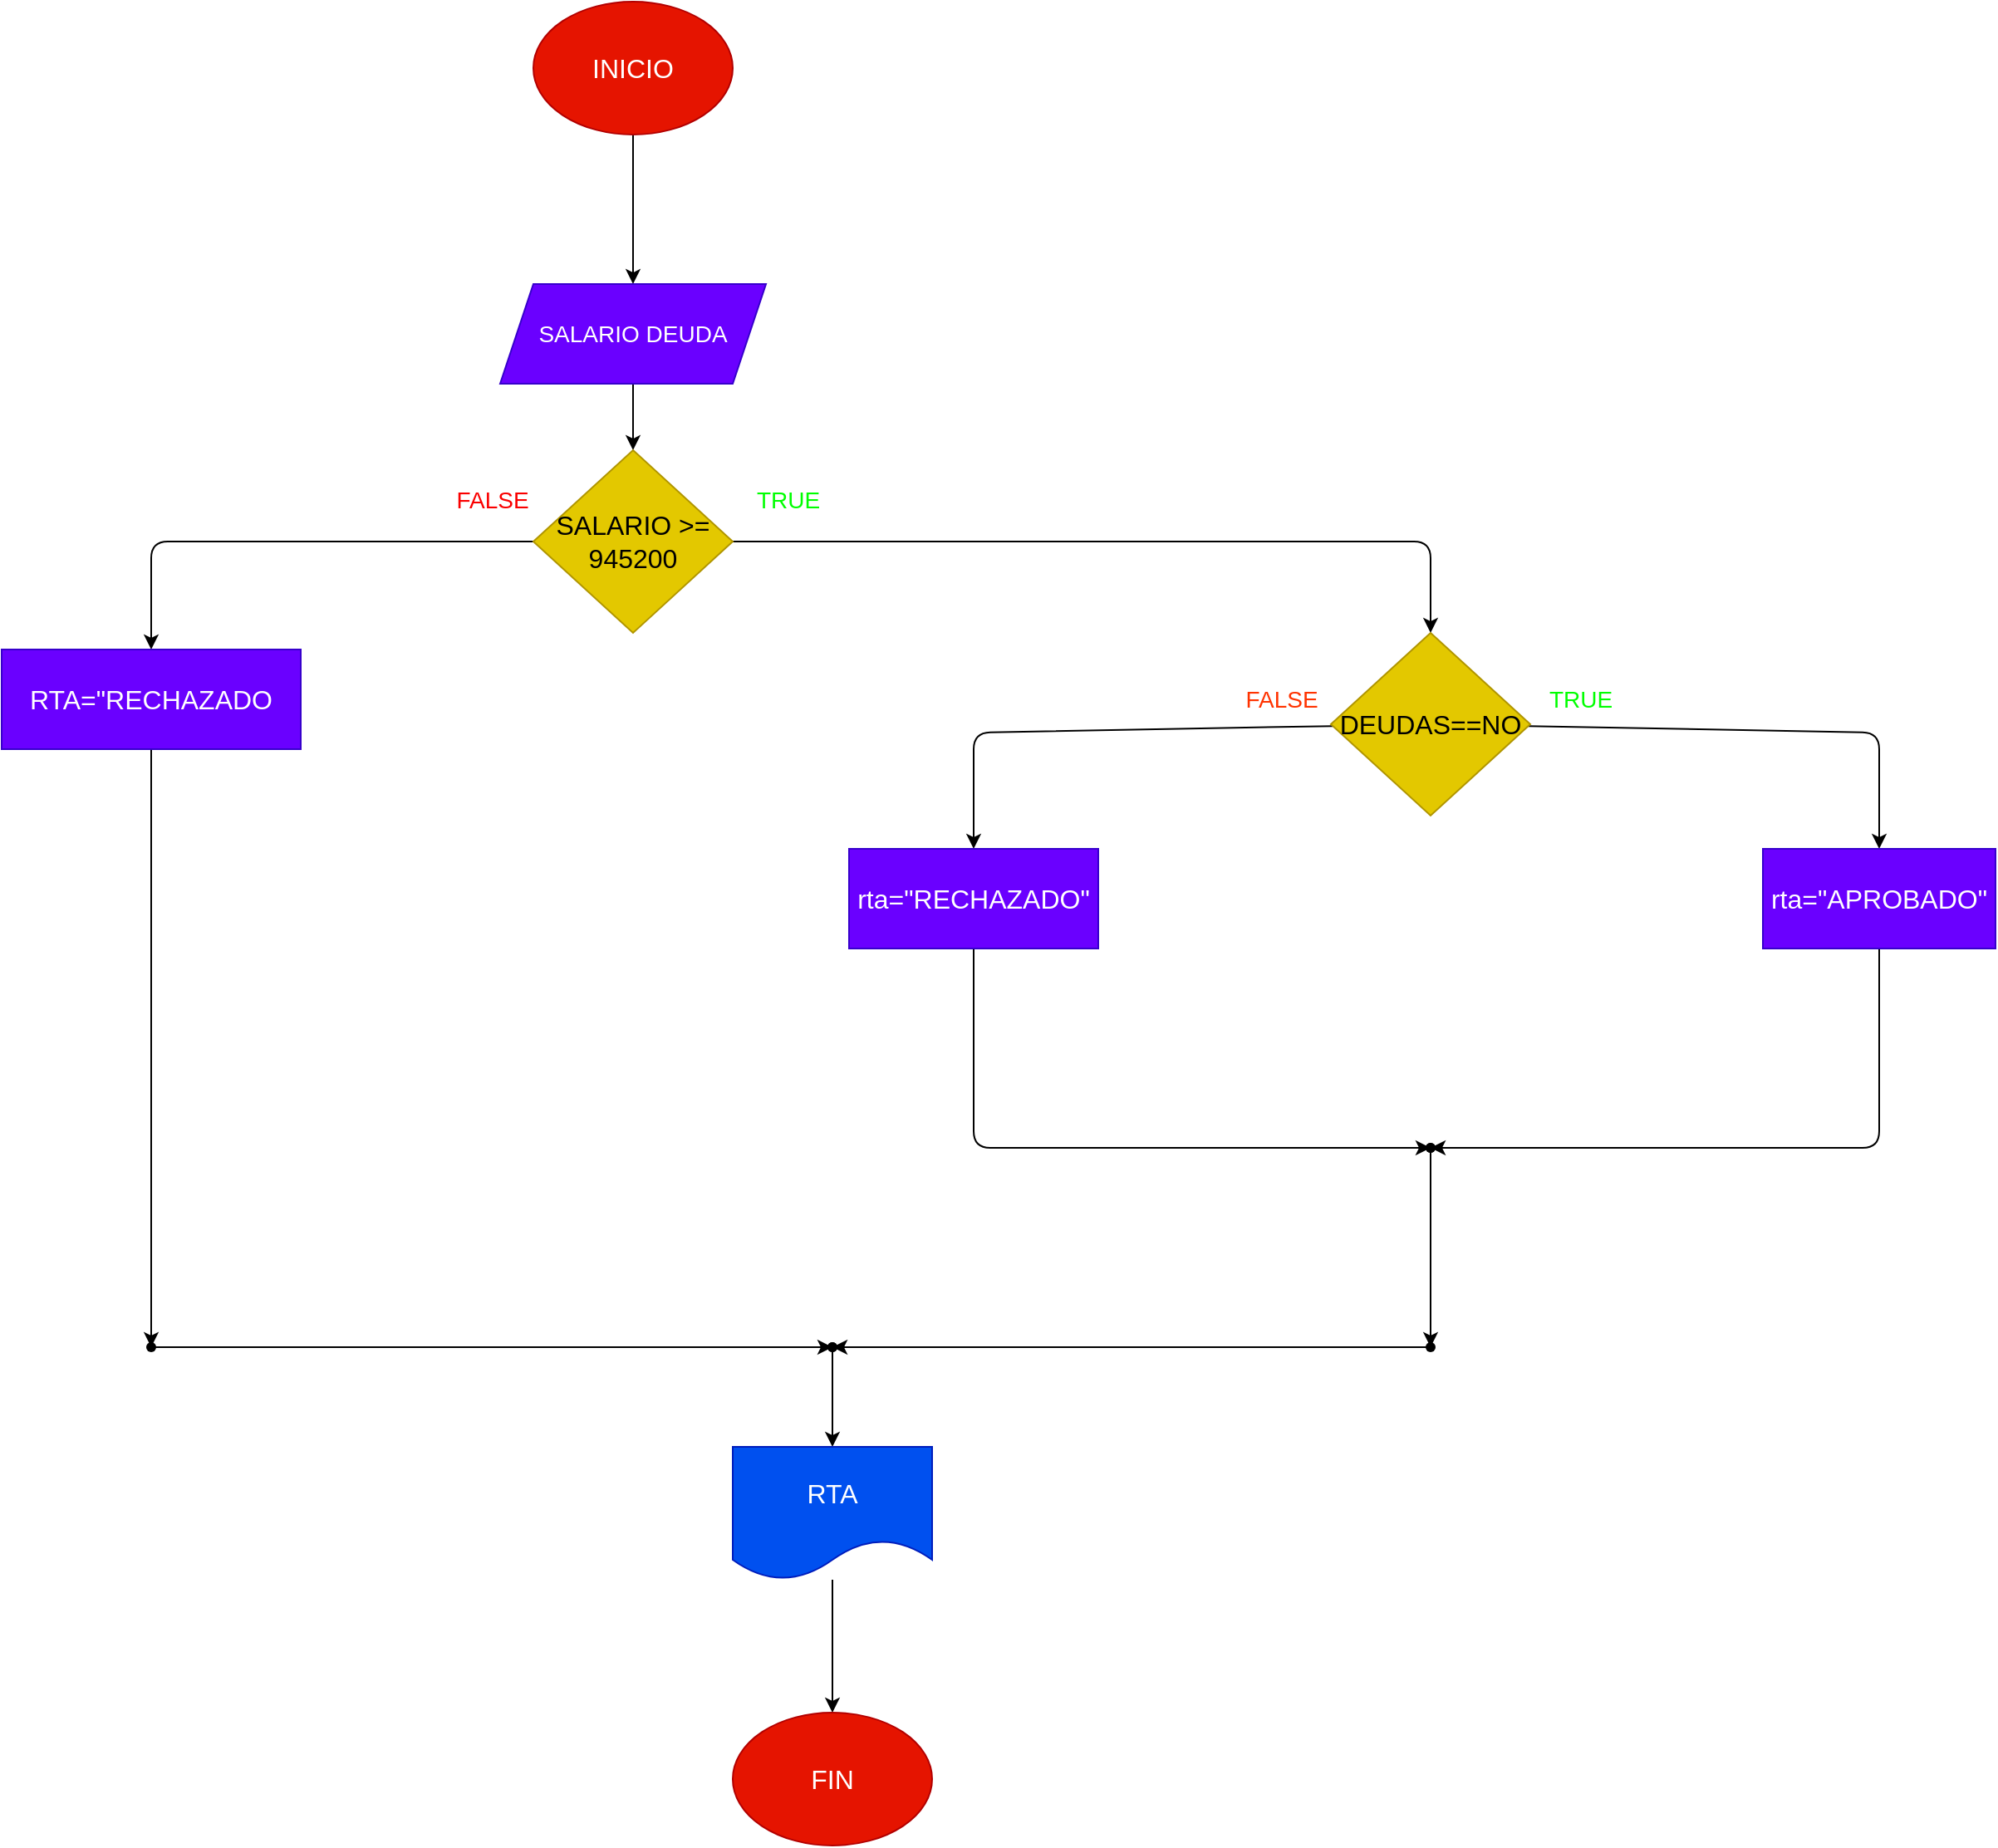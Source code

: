 <mxfile>
    <diagram id="uyj9YobtWrsO_udXoOMQ" name="Página-1">
        <mxGraphModel dx="1606" dy="542" grid="1" gridSize="10" guides="1" tooltips="1" connect="1" arrows="1" fold="1" page="1" pageScale="1" pageWidth="827" pageHeight="1169" math="0" shadow="0">
            <root>
                <mxCell id="0"/>
                <mxCell id="1" parent="0"/>
                <mxCell id="4" value="" style="edgeStyle=none;html=1;fontSize=18;" parent="1" source="2" target="3" edge="1">
                    <mxGeometry relative="1" as="geometry"/>
                </mxCell>
                <mxCell id="2" value="&lt;font size=&quot;3&quot;&gt;INICIO&lt;/font&gt;" style="ellipse;whiteSpace=wrap;html=1;fillColor=#e51400;fontColor=#ffffff;strokeColor=#B20000;" parent="1" vertex="1">
                    <mxGeometry x="260" y="30" width="120" height="80" as="geometry"/>
                </mxCell>
                <mxCell id="6" value="" style="edgeStyle=none;html=1;fontSize=14;" parent="1" source="3" target="5" edge="1">
                    <mxGeometry relative="1" as="geometry"/>
                </mxCell>
                <mxCell id="3" value="&lt;font style=&quot;font-size: 14px;&quot;&gt;SALARIO DEUDA&lt;/font&gt;" style="shape=parallelogram;perimeter=parallelogramPerimeter;whiteSpace=wrap;html=1;fixedSize=1;fillColor=#6a00ff;fontColor=#ffffff;strokeColor=#3700CC;" parent="1" vertex="1">
                    <mxGeometry x="240" y="200" width="160" height="60" as="geometry"/>
                </mxCell>
                <mxCell id="10" value="" style="edgeStyle=none;html=1;fontSize=14;" parent="1" source="5" target="9" edge="1">
                    <mxGeometry relative="1" as="geometry">
                        <Array as="points">
                            <mxPoint x="800" y="355"/>
                        </Array>
                    </mxGeometry>
                </mxCell>
                <mxCell id="23" value="" style="edgeStyle=none;html=1;fontSize=14;" parent="1" source="5" target="22" edge="1">
                    <mxGeometry relative="1" as="geometry">
                        <Array as="points">
                            <mxPoint x="30" y="355"/>
                        </Array>
                    </mxGeometry>
                </mxCell>
                <mxCell id="5" value="&lt;font size=&quot;3&quot;&gt;SALARIO &amp;gt;=&lt;br&gt;945200&lt;br&gt;&lt;/font&gt;" style="rhombus;whiteSpace=wrap;html=1;fillColor=#e3c800;strokeColor=#B09500;fontColor=#000000;" parent="1" vertex="1">
                    <mxGeometry x="260" y="300" width="120" height="110" as="geometry"/>
                </mxCell>
                <mxCell id="12" value="" style="edgeStyle=none;html=1;fontSize=14;" parent="1" source="9" target="11" edge="1">
                    <mxGeometry relative="1" as="geometry">
                        <Array as="points">
                            <mxPoint x="1070" y="470"/>
                        </Array>
                    </mxGeometry>
                </mxCell>
                <mxCell id="15" value="" style="edgeStyle=none;html=1;fontSize=14;" parent="1" source="9" target="14" edge="1">
                    <mxGeometry relative="1" as="geometry">
                        <Array as="points">
                            <mxPoint x="525" y="470"/>
                        </Array>
                    </mxGeometry>
                </mxCell>
                <mxCell id="9" value="&lt;font size=&quot;3&quot;&gt;DEUDAS==NO&lt;/font&gt;" style="rhombus;whiteSpace=wrap;html=1;fillColor=#e3c800;strokeColor=#B09500;fontColor=#000000;" parent="1" vertex="1">
                    <mxGeometry x="740" y="410" width="120" height="110" as="geometry"/>
                </mxCell>
                <mxCell id="17" value="" style="edgeStyle=none;html=1;fontSize=14;" parent="1" source="11" target="16" edge="1">
                    <mxGeometry relative="1" as="geometry">
                        <Array as="points">
                            <mxPoint x="1070" y="720"/>
                        </Array>
                    </mxGeometry>
                </mxCell>
                <mxCell id="11" value="&lt;font size=&quot;3&quot;&gt;rta=&quot;APROBADO&quot;&lt;/font&gt;" style="whiteSpace=wrap;html=1;fillColor=#6a00ff;fontColor=#ffffff;strokeColor=#3700CC;" parent="1" vertex="1">
                    <mxGeometry x="1000" y="540" width="140" height="60" as="geometry"/>
                </mxCell>
                <mxCell id="19" value="" style="edgeStyle=none;html=1;fontSize=14;" parent="1" source="14" target="18" edge="1">
                    <mxGeometry relative="1" as="geometry">
                        <Array as="points">
                            <mxPoint x="525" y="720"/>
                        </Array>
                    </mxGeometry>
                </mxCell>
                <mxCell id="14" value="&lt;font size=&quot;3&quot;&gt;rta=&quot;RECHAZADO&quot;&lt;/font&gt;" style="whiteSpace=wrap;html=1;fillColor=#6a00ff;fontColor=#ffffff;strokeColor=#3700CC;" parent="1" vertex="1">
                    <mxGeometry x="450" y="540" width="150" height="60" as="geometry"/>
                </mxCell>
                <mxCell id="16" value="" style="shape=waypoint;sketch=0;size=6;pointerEvents=1;points=[];fillColor=default;resizable=0;rotatable=0;perimeter=centerPerimeter;snapToPoint=1;" parent="1" vertex="1">
                    <mxGeometry x="790" y="710" width="20" height="20" as="geometry"/>
                </mxCell>
                <mxCell id="21" value="" style="edgeStyle=none;html=1;fontSize=14;" parent="1" source="18" target="20" edge="1">
                    <mxGeometry relative="1" as="geometry"/>
                </mxCell>
                <mxCell id="18" value="" style="shape=waypoint;sketch=0;size=6;pointerEvents=1;points=[];fillColor=default;resizable=0;rotatable=0;perimeter=centerPerimeter;snapToPoint=1;" parent="1" vertex="1">
                    <mxGeometry x="790" y="710" width="20" height="20" as="geometry"/>
                </mxCell>
                <mxCell id="27" value="" style="edgeStyle=none;html=1;fontSize=14;" parent="1" source="20" target="26" edge="1">
                    <mxGeometry relative="1" as="geometry"/>
                </mxCell>
                <mxCell id="20" value="" style="shape=waypoint;sketch=0;size=6;pointerEvents=1;points=[];fillColor=default;resizable=0;rotatable=0;perimeter=centerPerimeter;snapToPoint=1;" parent="1" vertex="1">
                    <mxGeometry x="790" y="830" width="20" height="20" as="geometry"/>
                </mxCell>
                <mxCell id="25" value="" style="edgeStyle=none;html=1;fontSize=14;" parent="1" source="22" target="24" edge="1">
                    <mxGeometry relative="1" as="geometry"/>
                </mxCell>
                <mxCell id="22" value="&lt;font size=&quot;3&quot;&gt;RTA=&quot;RECHAZADO&lt;/font&gt;" style="whiteSpace=wrap;html=1;fillColor=#6a00ff;fontColor=#ffffff;strokeColor=#3700CC;" parent="1" vertex="1">
                    <mxGeometry x="-60" y="420" width="180" height="60" as="geometry"/>
                </mxCell>
                <mxCell id="29" value="" style="edgeStyle=none;html=1;fontSize=14;" parent="1" source="24" target="28" edge="1">
                    <mxGeometry relative="1" as="geometry"/>
                </mxCell>
                <mxCell id="24" value="" style="shape=waypoint;sketch=0;size=6;pointerEvents=1;points=[];fillColor=default;resizable=0;rotatable=0;perimeter=centerPerimeter;snapToPoint=1;" parent="1" vertex="1">
                    <mxGeometry x="20" y="830" width="20" height="20" as="geometry"/>
                </mxCell>
                <mxCell id="26" value="" style="shape=waypoint;sketch=0;size=6;pointerEvents=1;points=[];fillColor=default;resizable=0;rotatable=0;perimeter=centerPerimeter;snapToPoint=1;" parent="1" vertex="1">
                    <mxGeometry x="430" y="830" width="20" height="20" as="geometry"/>
                </mxCell>
                <mxCell id="31" value="" style="edgeStyle=none;html=1;fontSize=14;" parent="1" source="28" target="30" edge="1">
                    <mxGeometry relative="1" as="geometry"/>
                </mxCell>
                <mxCell id="28" value="" style="shape=waypoint;sketch=0;size=6;pointerEvents=1;points=[];fillColor=default;resizable=0;rotatable=0;perimeter=centerPerimeter;snapToPoint=1;" parent="1" vertex="1">
                    <mxGeometry x="430" y="830" width="20" height="20" as="geometry"/>
                </mxCell>
                <mxCell id="35" value="" style="edgeStyle=none;html=1;fontSize=18;" parent="1" source="30" target="34" edge="1">
                    <mxGeometry relative="1" as="geometry"/>
                </mxCell>
                <mxCell id="30" value="&lt;font size=&quot;3&quot;&gt;RTA&lt;/font&gt;" style="shape=document;whiteSpace=wrap;html=1;boundedLbl=1;sketch=0;fillColor=#0050ef;fontColor=#ffffff;strokeColor=#001DBC;" parent="1" vertex="1">
                    <mxGeometry x="380" y="900" width="120" height="80" as="geometry"/>
                </mxCell>
                <mxCell id="34" value="&lt;font size=&quot;3&quot;&gt;FIN&lt;/font&gt;" style="ellipse;whiteSpace=wrap;html=1;sketch=0;fillColor=#e51400;fontColor=#ffffff;strokeColor=#B20000;" parent="1" vertex="1">
                    <mxGeometry x="380" y="1060" width="120" height="80" as="geometry"/>
                </mxCell>
                <mxCell id="36" value="&lt;span style=&quot;font-size: 14px;&quot;&gt;&lt;font color=&quot;#fa0000&quot;&gt;FALSE&lt;/font&gt;&lt;/span&gt;" style="text;html=1;align=center;verticalAlign=middle;resizable=0;points=[];autosize=1;strokeColor=none;fillColor=none;" vertex="1" parent="1">
                    <mxGeometry x="200" y="315" width="70" height="30" as="geometry"/>
                </mxCell>
                <mxCell id="37" value="&lt;font color=&quot;#00ff00&quot;&gt;TRUE&lt;/font&gt;" style="text;html=1;align=center;verticalAlign=middle;resizable=0;points=[];autosize=1;strokeColor=none;fillColor=none;fontSize=14;fontColor=#fa0000;" vertex="1" parent="1">
                    <mxGeometry x="383" y="315" width="60" height="30" as="geometry"/>
                </mxCell>
                <mxCell id="39" value="TRUE" style="text;html=1;align=center;verticalAlign=middle;resizable=0;points=[];autosize=1;strokeColor=none;fillColor=none;fontSize=14;fontColor=#00FF00;" vertex="1" parent="1">
                    <mxGeometry x="860" y="435" width="60" height="30" as="geometry"/>
                </mxCell>
                <mxCell id="40" value="&lt;font color=&quot;#ff3300&quot;&gt;FALSE&lt;/font&gt;" style="text;html=1;align=center;verticalAlign=middle;resizable=0;points=[];autosize=1;strokeColor=none;fillColor=none;fontSize=14;fontColor=#00FF00;" vertex="1" parent="1">
                    <mxGeometry x="675" y="435" width="70" height="30" as="geometry"/>
                </mxCell>
            </root>
        </mxGraphModel>
    </diagram>
</mxfile>